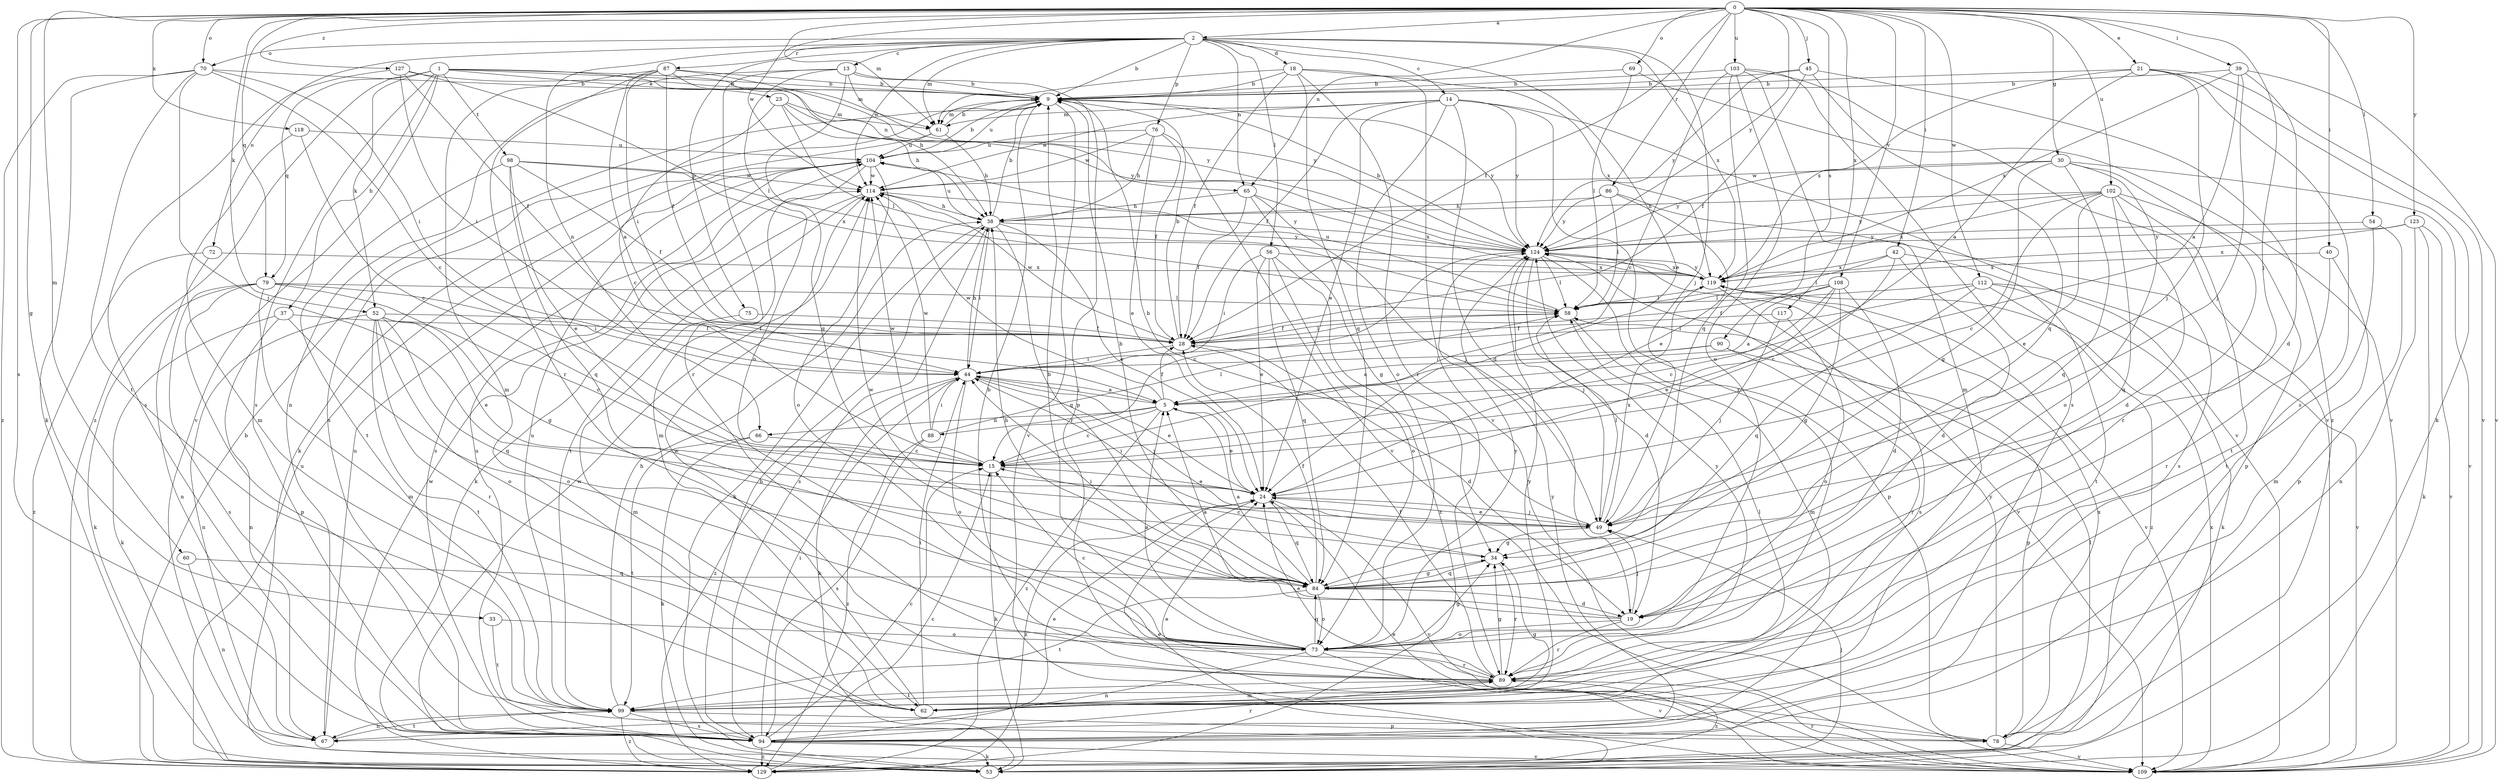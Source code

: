 strict digraph  {
0;
1;
2;
5;
9;
13;
14;
15;
18;
19;
21;
23;
24;
28;
30;
33;
34;
37;
38;
39;
40;
42;
44;
45;
49;
52;
53;
54;
56;
58;
60;
61;
62;
65;
66;
67;
69;
70;
72;
73;
75;
76;
78;
79;
84;
86;
87;
88;
89;
90;
94;
98;
99;
102;
103;
104;
108;
109;
112;
114;
117;
118;
119;
123;
124;
127;
129;
0 -> 2  [label=a];
0 -> 21  [label=e];
0 -> 28  [label=f];
0 -> 30  [label=g];
0 -> 33  [label=g];
0 -> 39  [label=i];
0 -> 40  [label=i];
0 -> 42  [label=i];
0 -> 45  [label=j];
0 -> 49  [label=j];
0 -> 52  [label=k];
0 -> 54  [label=l];
0 -> 60  [label=m];
0 -> 61  [label=m];
0 -> 65  [label=n];
0 -> 69  [label=o];
0 -> 70  [label=o];
0 -> 79  [label=q];
0 -> 86  [label=r];
0 -> 90  [label=s];
0 -> 94  [label=s];
0 -> 102  [label=u];
0 -> 103  [label=u];
0 -> 108  [label=v];
0 -> 112  [label=w];
0 -> 114  [label=w];
0 -> 117  [label=x];
0 -> 118  [label=x];
0 -> 123  [label=y];
0 -> 124  [label=y];
0 -> 127  [label=z];
1 -> 9  [label=b];
1 -> 23  [label=e];
1 -> 37  [label=h];
1 -> 52  [label=k];
1 -> 61  [label=m];
1 -> 65  [label=n];
1 -> 79  [label=q];
1 -> 94  [label=s];
1 -> 98  [label=t];
1 -> 109  [label=v];
1 -> 129  [label=z];
2 -> 9  [label=b];
2 -> 13  [label=c];
2 -> 14  [label=c];
2 -> 18  [label=d];
2 -> 24  [label=e];
2 -> 49  [label=j];
2 -> 56  [label=l];
2 -> 61  [label=m];
2 -> 65  [label=n];
2 -> 66  [label=n];
2 -> 70  [label=o];
2 -> 72  [label=o];
2 -> 75  [label=p];
2 -> 76  [label=p];
2 -> 87  [label=r];
2 -> 114  [label=w];
2 -> 119  [label=x];
5 -> 15  [label=c];
5 -> 24  [label=e];
5 -> 28  [label=f];
5 -> 44  [label=i];
5 -> 66  [label=n];
5 -> 88  [label=r];
5 -> 114  [label=w];
5 -> 129  [label=z];
9 -> 61  [label=m];
9 -> 94  [label=s];
9 -> 104  [label=u];
9 -> 109  [label=v];
9 -> 124  [label=y];
13 -> 9  [label=b];
13 -> 67  [label=n];
13 -> 73  [label=o];
13 -> 78  [label=p];
13 -> 84  [label=q];
13 -> 89  [label=r];
13 -> 124  [label=y];
14 -> 19  [label=d];
14 -> 24  [label=e];
14 -> 28  [label=f];
14 -> 61  [label=m];
14 -> 73  [label=o];
14 -> 89  [label=r];
14 -> 109  [label=v];
14 -> 114  [label=w];
14 -> 124  [label=y];
15 -> 24  [label=e];
15 -> 53  [label=k];
15 -> 114  [label=w];
18 -> 9  [label=b];
18 -> 28  [label=f];
18 -> 61  [label=m];
18 -> 84  [label=q];
18 -> 89  [label=r];
18 -> 109  [label=v];
18 -> 119  [label=x];
19 -> 5  [label=a];
19 -> 38  [label=h];
19 -> 49  [label=j];
19 -> 73  [label=o];
19 -> 89  [label=r];
21 -> 5  [label=a];
21 -> 9  [label=b];
21 -> 49  [label=j];
21 -> 53  [label=k];
21 -> 94  [label=s];
21 -> 109  [label=v];
21 -> 119  [label=x];
23 -> 15  [label=c];
23 -> 38  [label=h];
23 -> 58  [label=l];
23 -> 61  [label=m];
23 -> 124  [label=y];
24 -> 49  [label=j];
24 -> 84  [label=q];
24 -> 109  [label=v];
24 -> 129  [label=z];
28 -> 9  [label=b];
28 -> 19  [label=d];
28 -> 44  [label=i];
28 -> 58  [label=l];
28 -> 114  [label=w];
30 -> 34  [label=g];
30 -> 73  [label=o];
30 -> 84  [label=q];
30 -> 89  [label=r];
30 -> 109  [label=v];
30 -> 114  [label=w];
30 -> 124  [label=y];
33 -> 73  [label=o];
33 -> 99  [label=t];
34 -> 15  [label=c];
34 -> 84  [label=q];
34 -> 89  [label=r];
37 -> 28  [label=f];
37 -> 53  [label=k];
37 -> 67  [label=n];
37 -> 73  [label=o];
38 -> 9  [label=b];
38 -> 24  [label=e];
38 -> 44  [label=i];
38 -> 53  [label=k];
38 -> 84  [label=q];
38 -> 94  [label=s];
38 -> 104  [label=u];
38 -> 124  [label=y];
39 -> 5  [label=a];
39 -> 9  [label=b];
39 -> 19  [label=d];
39 -> 49  [label=j];
39 -> 109  [label=v];
39 -> 119  [label=x];
40 -> 62  [label=m];
40 -> 89  [label=r];
40 -> 119  [label=x];
42 -> 15  [label=c];
42 -> 19  [label=d];
42 -> 58  [label=l];
42 -> 99  [label=t];
42 -> 119  [label=x];
44 -> 5  [label=a];
44 -> 24  [label=e];
44 -> 38  [label=h];
44 -> 49  [label=j];
44 -> 53  [label=k];
44 -> 73  [label=o];
44 -> 129  [label=z];
45 -> 9  [label=b];
45 -> 28  [label=f];
45 -> 84  [label=q];
45 -> 124  [label=y];
45 -> 129  [label=z];
49 -> 9  [label=b];
49 -> 24  [label=e];
49 -> 34  [label=g];
49 -> 44  [label=i];
49 -> 58  [label=l];
49 -> 119  [label=x];
52 -> 15  [label=c];
52 -> 24  [label=e];
52 -> 28  [label=f];
52 -> 67  [label=n];
52 -> 73  [label=o];
52 -> 84  [label=q];
52 -> 89  [label=r];
52 -> 99  [label=t];
53 -> 24  [label=e];
53 -> 49  [label=j];
53 -> 58  [label=l];
53 -> 114  [label=w];
54 -> 78  [label=p];
54 -> 99  [label=t];
54 -> 124  [label=y];
56 -> 24  [label=e];
56 -> 44  [label=i];
56 -> 73  [label=o];
56 -> 84  [label=q];
56 -> 119  [label=x];
56 -> 129  [label=z];
58 -> 28  [label=f];
58 -> 62  [label=m];
58 -> 104  [label=u];
60 -> 67  [label=n];
60 -> 84  [label=q];
61 -> 9  [label=b];
61 -> 38  [label=h];
61 -> 53  [label=k];
61 -> 104  [label=u];
62 -> 34  [label=g];
62 -> 44  [label=i];
62 -> 114  [label=w];
62 -> 124  [label=y];
65 -> 28  [label=f];
65 -> 34  [label=g];
65 -> 38  [label=h];
65 -> 49  [label=j];
65 -> 119  [label=x];
66 -> 15  [label=c];
66 -> 53  [label=k];
66 -> 99  [label=t];
67 -> 99  [label=t];
67 -> 104  [label=u];
69 -> 9  [label=b];
69 -> 58  [label=l];
69 -> 109  [label=v];
70 -> 9  [label=b];
70 -> 15  [label=c];
70 -> 44  [label=i];
70 -> 49  [label=j];
70 -> 53  [label=k];
70 -> 99  [label=t];
70 -> 129  [label=z];
72 -> 67  [label=n];
72 -> 119  [label=x];
72 -> 129  [label=z];
73 -> 5  [label=a];
73 -> 9  [label=b];
73 -> 15  [label=c];
73 -> 34  [label=g];
73 -> 67  [label=n];
73 -> 84  [label=q];
73 -> 89  [label=r];
73 -> 109  [label=v];
73 -> 124  [label=y];
75 -> 28  [label=f];
75 -> 62  [label=m];
76 -> 24  [label=e];
76 -> 28  [label=f];
76 -> 38  [label=h];
76 -> 104  [label=u];
76 -> 109  [label=v];
76 -> 114  [label=w];
78 -> 24  [label=e];
78 -> 109  [label=v];
78 -> 119  [label=x];
78 -> 124  [label=y];
79 -> 34  [label=g];
79 -> 44  [label=i];
79 -> 53  [label=k];
79 -> 58  [label=l];
79 -> 62  [label=m];
79 -> 78  [label=p];
79 -> 94  [label=s];
84 -> 5  [label=a];
84 -> 9  [label=b];
84 -> 19  [label=d];
84 -> 28  [label=f];
84 -> 34  [label=g];
84 -> 44  [label=i];
84 -> 73  [label=o];
84 -> 99  [label=t];
84 -> 114  [label=w];
86 -> 24  [label=e];
86 -> 38  [label=h];
86 -> 58  [label=l];
86 -> 94  [label=s];
86 -> 124  [label=y];
87 -> 5  [label=a];
87 -> 9  [label=b];
87 -> 28  [label=f];
87 -> 38  [label=h];
87 -> 44  [label=i];
87 -> 62  [label=m];
87 -> 89  [label=r];
87 -> 124  [label=y];
88 -> 44  [label=i];
88 -> 58  [label=l];
88 -> 94  [label=s];
88 -> 114  [label=w];
88 -> 129  [label=z];
89 -> 9  [label=b];
89 -> 24  [label=e];
89 -> 28  [label=f];
89 -> 34  [label=g];
89 -> 62  [label=m];
89 -> 99  [label=t];
89 -> 124  [label=y];
89 -> 129  [label=z];
90 -> 5  [label=a];
90 -> 44  [label=i];
90 -> 78  [label=p];
90 -> 89  [label=r];
94 -> 15  [label=c];
94 -> 24  [label=e];
94 -> 38  [label=h];
94 -> 44  [label=i];
94 -> 53  [label=k];
94 -> 89  [label=r];
94 -> 104  [label=u];
94 -> 109  [label=v];
94 -> 124  [label=y];
94 -> 129  [label=z];
98 -> 24  [label=e];
98 -> 28  [label=f];
98 -> 84  [label=q];
98 -> 99  [label=t];
98 -> 114  [label=w];
98 -> 119  [label=x];
99 -> 38  [label=h];
99 -> 58  [label=l];
99 -> 67  [label=n];
99 -> 78  [label=p];
99 -> 94  [label=s];
99 -> 104  [label=u];
99 -> 129  [label=z];
102 -> 15  [label=c];
102 -> 19  [label=d];
102 -> 24  [label=e];
102 -> 38  [label=h];
102 -> 78  [label=p];
102 -> 84  [label=q];
102 -> 99  [label=t];
102 -> 119  [label=x];
102 -> 124  [label=y];
103 -> 9  [label=b];
103 -> 15  [label=c];
103 -> 62  [label=m];
103 -> 73  [label=o];
103 -> 84  [label=q];
103 -> 94  [label=s];
103 -> 109  [label=v];
104 -> 9  [label=b];
104 -> 62  [label=m];
104 -> 73  [label=o];
104 -> 94  [label=s];
104 -> 114  [label=w];
108 -> 5  [label=a];
108 -> 15  [label=c];
108 -> 19  [label=d];
108 -> 24  [label=e];
108 -> 28  [label=f];
108 -> 34  [label=g];
108 -> 58  [label=l];
109 -> 24  [label=e];
109 -> 89  [label=r];
109 -> 119  [label=x];
112 -> 44  [label=i];
112 -> 53  [label=k];
112 -> 58  [label=l];
112 -> 84  [label=q];
112 -> 109  [label=v];
112 -> 129  [label=z];
114 -> 38  [label=h];
114 -> 53  [label=k];
114 -> 99  [label=t];
114 -> 124  [label=y];
117 -> 28  [label=f];
117 -> 49  [label=j];
117 -> 73  [label=o];
118 -> 15  [label=c];
118 -> 62  [label=m];
118 -> 104  [label=u];
119 -> 58  [label=l];
119 -> 94  [label=s];
119 -> 109  [label=v];
119 -> 124  [label=y];
123 -> 53  [label=k];
123 -> 67  [label=n];
123 -> 109  [label=v];
123 -> 119  [label=x];
123 -> 124  [label=y];
124 -> 9  [label=b];
124 -> 15  [label=c];
124 -> 19  [label=d];
124 -> 49  [label=j];
124 -> 58  [label=l];
124 -> 78  [label=p];
124 -> 109  [label=v];
124 -> 119  [label=x];
127 -> 9  [label=b];
127 -> 28  [label=f];
127 -> 44  [label=i];
127 -> 58  [label=l];
127 -> 94  [label=s];
129 -> 9  [label=b];
129 -> 15  [label=c];
129 -> 104  [label=u];
129 -> 114  [label=w];
}
